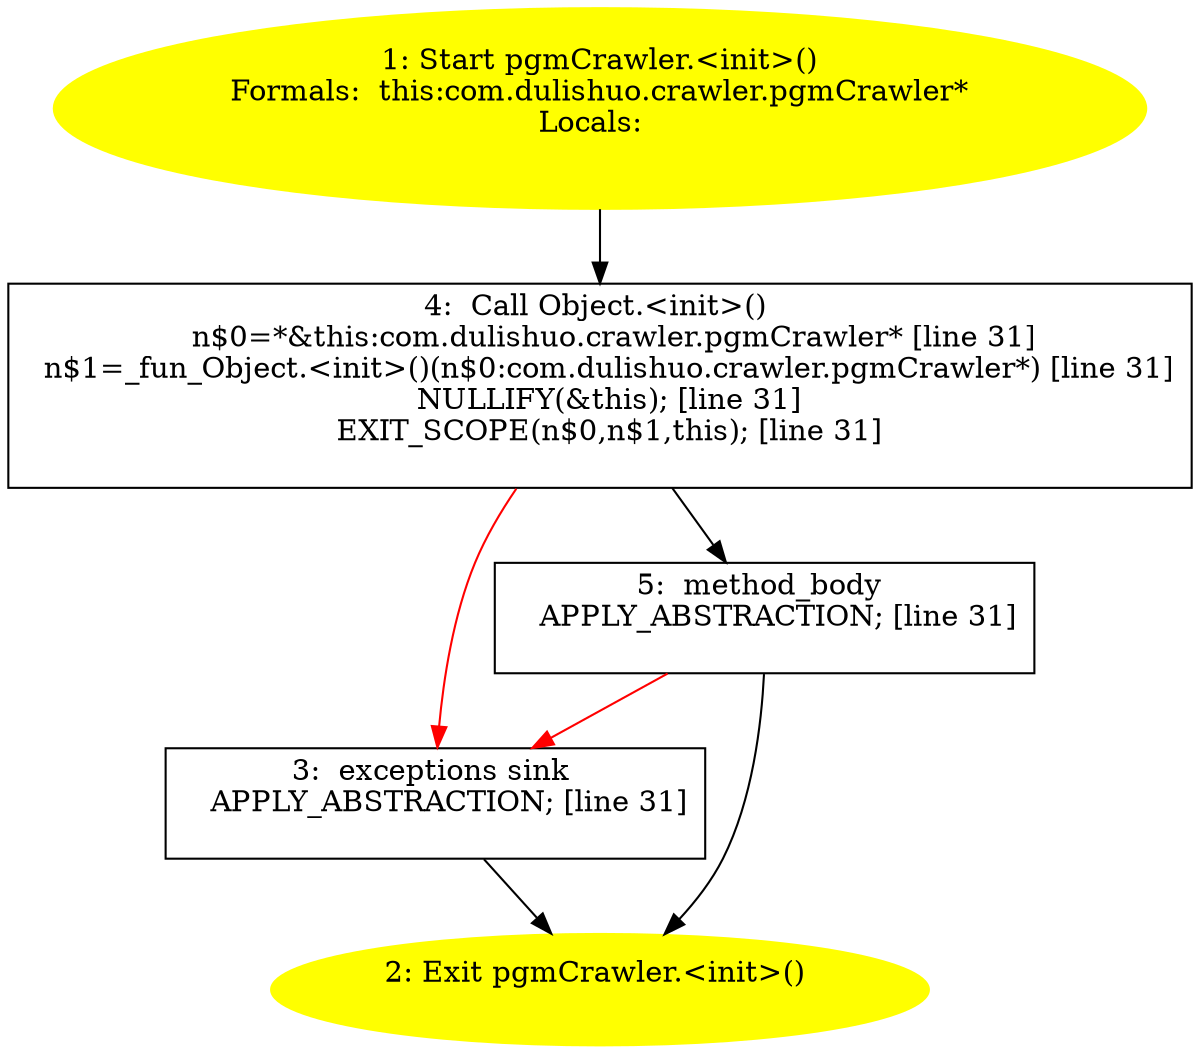 /* @generated */
digraph cfg {
"com.dulishuo.crawler.pgmCrawler.<init>().deccd4e0cb5599214eadfcf0d50aa518_1" [label="1: Start pgmCrawler.<init>()\nFormals:  this:com.dulishuo.crawler.pgmCrawler*\nLocals:  \n  " color=yellow style=filled]
	

	 "com.dulishuo.crawler.pgmCrawler.<init>().deccd4e0cb5599214eadfcf0d50aa518_1" -> "com.dulishuo.crawler.pgmCrawler.<init>().deccd4e0cb5599214eadfcf0d50aa518_4" ;
"com.dulishuo.crawler.pgmCrawler.<init>().deccd4e0cb5599214eadfcf0d50aa518_2" [label="2: Exit pgmCrawler.<init>() \n  " color=yellow style=filled]
	

"com.dulishuo.crawler.pgmCrawler.<init>().deccd4e0cb5599214eadfcf0d50aa518_3" [label="3:  exceptions sink \n   APPLY_ABSTRACTION; [line 31]\n " shape="box"]
	

	 "com.dulishuo.crawler.pgmCrawler.<init>().deccd4e0cb5599214eadfcf0d50aa518_3" -> "com.dulishuo.crawler.pgmCrawler.<init>().deccd4e0cb5599214eadfcf0d50aa518_2" ;
"com.dulishuo.crawler.pgmCrawler.<init>().deccd4e0cb5599214eadfcf0d50aa518_4" [label="4:  Call Object.<init>() \n   n$0=*&this:com.dulishuo.crawler.pgmCrawler* [line 31]\n  n$1=_fun_Object.<init>()(n$0:com.dulishuo.crawler.pgmCrawler*) [line 31]\n  NULLIFY(&this); [line 31]\n  EXIT_SCOPE(n$0,n$1,this); [line 31]\n " shape="box"]
	

	 "com.dulishuo.crawler.pgmCrawler.<init>().deccd4e0cb5599214eadfcf0d50aa518_4" -> "com.dulishuo.crawler.pgmCrawler.<init>().deccd4e0cb5599214eadfcf0d50aa518_5" ;
	 "com.dulishuo.crawler.pgmCrawler.<init>().deccd4e0cb5599214eadfcf0d50aa518_4" -> "com.dulishuo.crawler.pgmCrawler.<init>().deccd4e0cb5599214eadfcf0d50aa518_3" [color="red" ];
"com.dulishuo.crawler.pgmCrawler.<init>().deccd4e0cb5599214eadfcf0d50aa518_5" [label="5:  method_body \n   APPLY_ABSTRACTION; [line 31]\n " shape="box"]
	

	 "com.dulishuo.crawler.pgmCrawler.<init>().deccd4e0cb5599214eadfcf0d50aa518_5" -> "com.dulishuo.crawler.pgmCrawler.<init>().deccd4e0cb5599214eadfcf0d50aa518_2" ;
	 "com.dulishuo.crawler.pgmCrawler.<init>().deccd4e0cb5599214eadfcf0d50aa518_5" -> "com.dulishuo.crawler.pgmCrawler.<init>().deccd4e0cb5599214eadfcf0d50aa518_3" [color="red" ];
}
